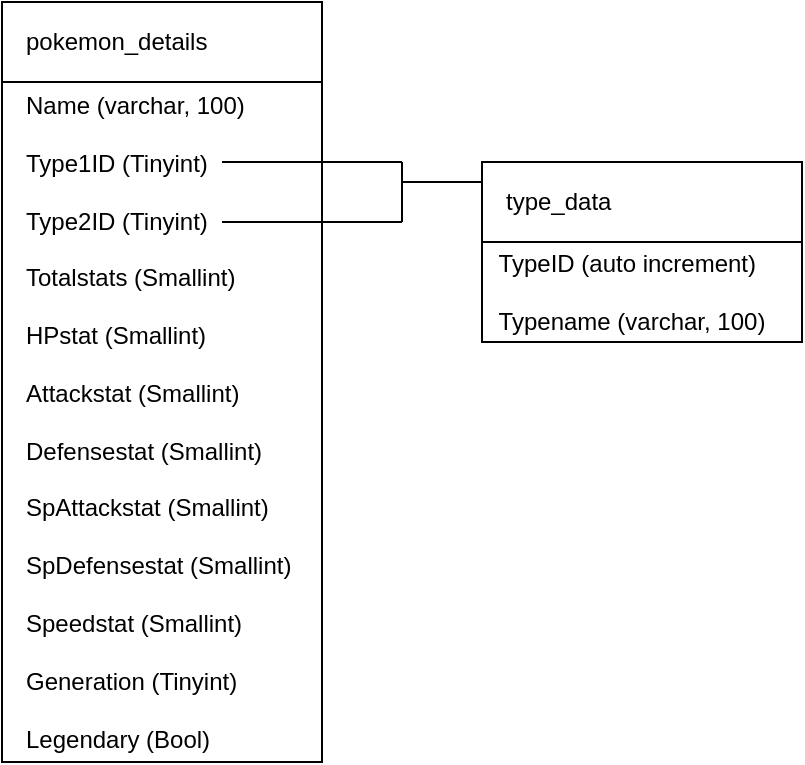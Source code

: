 <mxfile version="13.7.9" type="device"><diagram id="_YVbwLdgJm1Is_Yt7dPv" name="Page-1"><mxGraphModel dx="460" dy="752" grid="1" gridSize="10" guides="1" tooltips="1" connect="1" arrows="1" fold="1" page="1" pageScale="1" pageWidth="850" pageHeight="1100" math="0" shadow="0"><root><mxCell id="0"/><mxCell id="1" parent="0"/><mxCell id="lfk0t1MJwk4D18cq59EA-1" value="" style="rounded=0;whiteSpace=wrap;html=1;" vertex="1" parent="1"><mxGeometry x="40" y="80" width="160" height="340" as="geometry"/></mxCell><mxCell id="lfk0t1MJwk4D18cq59EA-2" value="Name (varchar, 100)&lt;br&gt;&lt;br&gt;Type1ID (Tinyint)&lt;br&gt;&lt;br&gt;Type2ID (Tinyint)&lt;br&gt;&lt;br&gt;Totalstats (Smallint)&lt;br&gt;&lt;br&gt;HPstat (Smallint)&lt;br&gt;&lt;br&gt;Attackstat (Smallint)&lt;br&gt;&lt;br&gt;Defensestat (Smallint)&lt;br&gt;&lt;br&gt;SpAttackstat (Smallint)&lt;br&gt;&lt;br&gt;SpDefensestat (Smallint)&lt;br&gt;&lt;br&gt;Speedstat (Smallint)&lt;br&gt;&lt;br&gt;Generation (Tinyint)&lt;br&gt;&lt;br&gt;Legendary (Bool)" style="text;html=1;strokeColor=none;fillColor=none;align=left;verticalAlign=middle;whiteSpace=wrap;rounded=0;" vertex="1" parent="1"><mxGeometry x="50" y="80" width="150" height="340" as="geometry"/></mxCell><mxCell id="lfk0t1MJwk4D18cq59EA-3" value="" style="rounded=0;whiteSpace=wrap;html=1;" vertex="1" parent="1"><mxGeometry x="40" y="40" width="160" height="40" as="geometry"/></mxCell><mxCell id="lfk0t1MJwk4D18cq59EA-4" value="pokemon_details" style="text;html=1;strokeColor=none;fillColor=none;align=left;verticalAlign=middle;whiteSpace=wrap;rounded=0;" vertex="1" parent="1"><mxGeometry x="50" y="50" width="110" height="20" as="geometry"/></mxCell><mxCell id="lfk0t1MJwk4D18cq59EA-5" value="" style="endArrow=none;html=1;" edge="1" parent="1"><mxGeometry width="50" height="50" relative="1" as="geometry"><mxPoint x="150" y="120" as="sourcePoint"/><mxPoint x="240" y="120" as="targetPoint"/></mxGeometry></mxCell><mxCell id="lfk0t1MJwk4D18cq59EA-6" value="" style="endArrow=none;html=1;" edge="1" parent="1"><mxGeometry width="50" height="50" relative="1" as="geometry"><mxPoint x="150" y="150" as="sourcePoint"/><mxPoint x="240" y="150" as="targetPoint"/></mxGeometry></mxCell><mxCell id="lfk0t1MJwk4D18cq59EA-7" value="" style="endArrow=none;html=1;" edge="1" parent="1"><mxGeometry width="50" height="50" relative="1" as="geometry"><mxPoint x="240" y="150" as="sourcePoint"/><mxPoint x="240" y="120" as="targetPoint"/></mxGeometry></mxCell><mxCell id="lfk0t1MJwk4D18cq59EA-8" value="" style="endArrow=none;html=1;" edge="1" parent="1"><mxGeometry width="50" height="50" relative="1" as="geometry"><mxPoint x="240" y="130" as="sourcePoint"/><mxPoint x="280" y="130" as="targetPoint"/></mxGeometry></mxCell><mxCell id="lfk0t1MJwk4D18cq59EA-9" value="" style="rounded=0;whiteSpace=wrap;html=1;" vertex="1" parent="1"><mxGeometry x="280" y="120" width="160" height="40" as="geometry"/></mxCell><mxCell id="lfk0t1MJwk4D18cq59EA-10" value="type_data" style="text;html=1;strokeColor=none;fillColor=none;align=left;verticalAlign=middle;whiteSpace=wrap;rounded=0;" vertex="1" parent="1"><mxGeometry x="290" y="130" width="70" height="20" as="geometry"/></mxCell><mxCell id="lfk0t1MJwk4D18cq59EA-11" value="" style="rounded=0;whiteSpace=wrap;html=1;" vertex="1" parent="1"><mxGeometry x="280" y="160" width="160" height="50" as="geometry"/></mxCell><mxCell id="lfk0t1MJwk4D18cq59EA-12" value="&lt;div style=&quot;text-align: left&quot;&gt;&lt;span&gt;TypeID (auto increment)&lt;/span&gt;&lt;/div&gt;&lt;div style=&quot;text-align: left&quot;&gt;&lt;span&gt;&lt;br&gt;&lt;/span&gt;&lt;/div&gt;&lt;div style=&quot;text-align: left&quot;&gt;&lt;span&gt;Typename (varchar, 100)&lt;/span&gt;&lt;/div&gt;" style="text;html=1;strokeColor=none;fillColor=none;align=center;verticalAlign=middle;whiteSpace=wrap;rounded=0;" vertex="1" parent="1"><mxGeometry x="285" y="160" width="140" height="50" as="geometry"/></mxCell></root></mxGraphModel></diagram></mxfile>